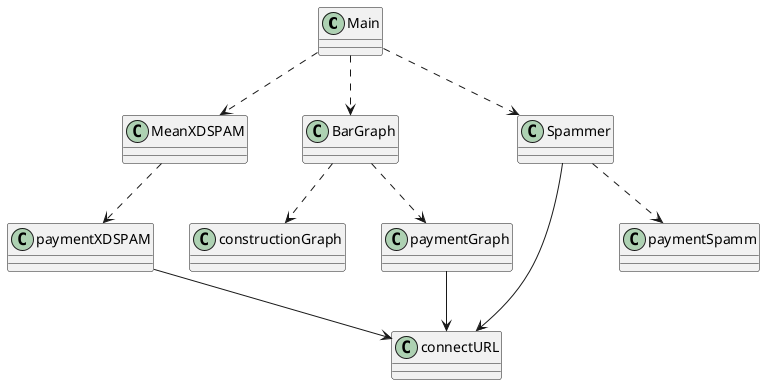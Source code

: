 @startuml
'https://plantuml.com/sequence-diagram

Main ..> MeanXDSPAM
MeanXDSPAM ..> paymentXDSPAM
paymentXDSPAM -->connectURL
Main ..> BarGraph
BarGraph ..> constructionGraph
BarGraph ..> paymentGraph
paymentGraph -->connectURL
Main ..> Spammer
Spammer -->connectURL
Spammer ..> paymentSpamm

@enduml